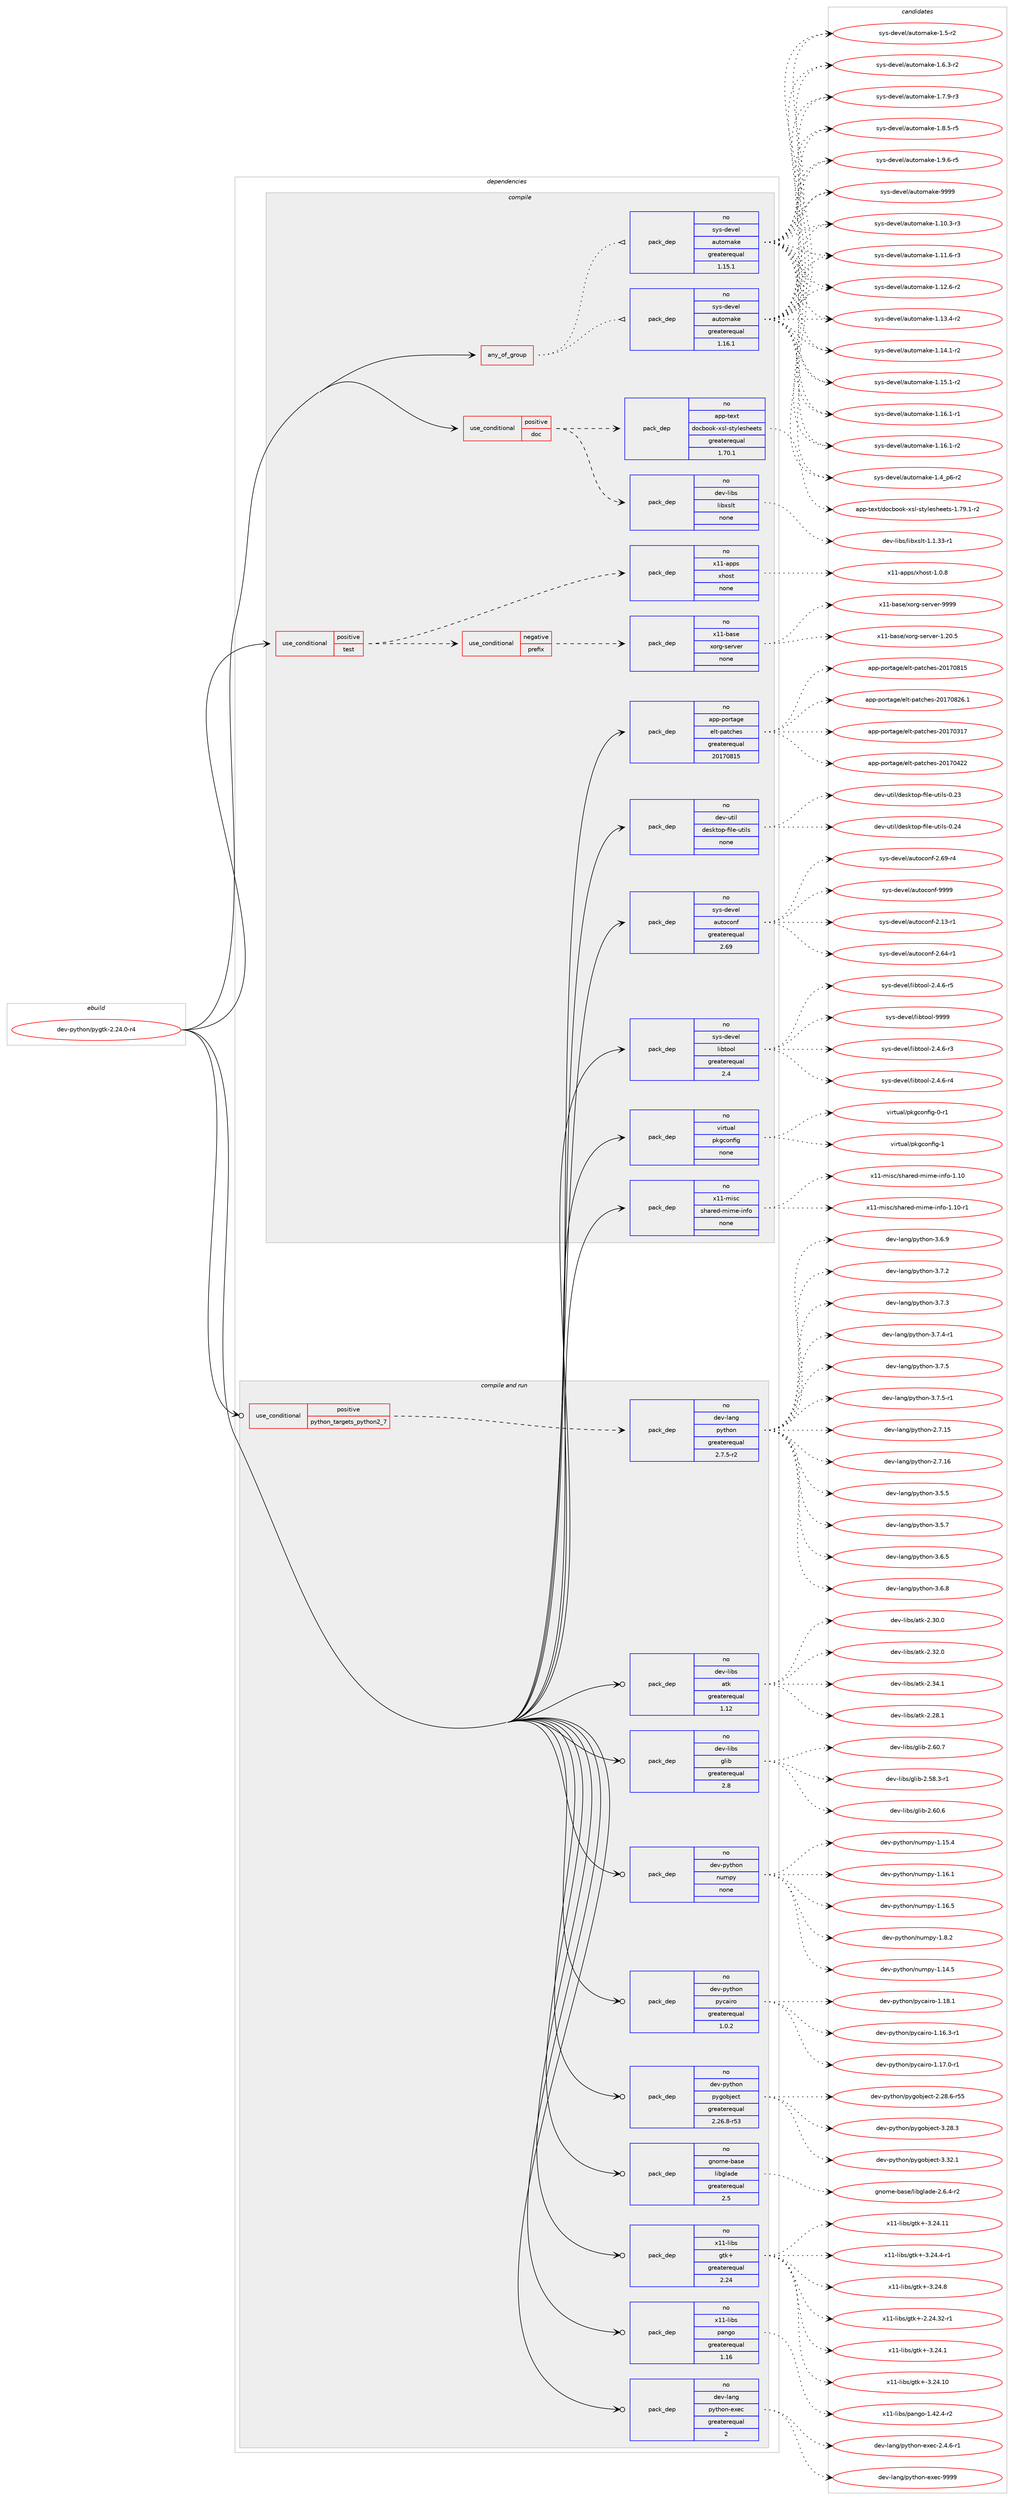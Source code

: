digraph prolog {

# *************
# Graph options
# *************

newrank=true;
concentrate=true;
compound=true;
graph [rankdir=LR,fontname=Helvetica,fontsize=10,ranksep=1.5];#, ranksep=2.5, nodesep=0.2];
edge  [arrowhead=vee];
node  [fontname=Helvetica,fontsize=10];

# **********
# The ebuild
# **********

subgraph cluster_leftcol {
color=gray;
rank=same;
label=<<i>ebuild</i>>;
id [label="dev-python/pygtk-2.24.0-r4", color=red, width=4, href="../dev-python/pygtk-2.24.0-r4.svg"];
}

# ****************
# The dependencies
# ****************

subgraph cluster_midcol {
color=gray;
label=<<i>dependencies</i>>;
subgraph cluster_compile {
fillcolor="#eeeeee";
style=filled;
label=<<i>compile</i>>;
subgraph any11472 {
dependency626342 [label=<<TABLE BORDER="0" CELLBORDER="1" CELLSPACING="0" CELLPADDING="4"><TR><TD CELLPADDING="10">any_of_group</TD></TR></TABLE>>, shape=none, color=red];subgraph pack468455 {
dependency626343 [label=<<TABLE BORDER="0" CELLBORDER="1" CELLSPACING="0" CELLPADDING="4" WIDTH="220"><TR><TD ROWSPAN="6" CELLPADDING="30">pack_dep</TD></TR><TR><TD WIDTH="110">no</TD></TR><TR><TD>sys-devel</TD></TR><TR><TD>automake</TD></TR><TR><TD>greaterequal</TD></TR><TR><TD>1.16.1</TD></TR></TABLE>>, shape=none, color=blue];
}
dependency626342:e -> dependency626343:w [weight=20,style="dotted",arrowhead="oinv"];
subgraph pack468456 {
dependency626344 [label=<<TABLE BORDER="0" CELLBORDER="1" CELLSPACING="0" CELLPADDING="4" WIDTH="220"><TR><TD ROWSPAN="6" CELLPADDING="30">pack_dep</TD></TR><TR><TD WIDTH="110">no</TD></TR><TR><TD>sys-devel</TD></TR><TR><TD>automake</TD></TR><TR><TD>greaterequal</TD></TR><TR><TD>1.15.1</TD></TR></TABLE>>, shape=none, color=blue];
}
dependency626342:e -> dependency626344:w [weight=20,style="dotted",arrowhead="oinv"];
}
id:e -> dependency626342:w [weight=20,style="solid",arrowhead="vee"];
subgraph cond146042 {
dependency626345 [label=<<TABLE BORDER="0" CELLBORDER="1" CELLSPACING="0" CELLPADDING="4"><TR><TD ROWSPAN="3" CELLPADDING="10">use_conditional</TD></TR><TR><TD>positive</TD></TR><TR><TD>doc</TD></TR></TABLE>>, shape=none, color=red];
subgraph pack468457 {
dependency626346 [label=<<TABLE BORDER="0" CELLBORDER="1" CELLSPACING="0" CELLPADDING="4" WIDTH="220"><TR><TD ROWSPAN="6" CELLPADDING="30">pack_dep</TD></TR><TR><TD WIDTH="110">no</TD></TR><TR><TD>dev-libs</TD></TR><TR><TD>libxslt</TD></TR><TR><TD>none</TD></TR><TR><TD></TD></TR></TABLE>>, shape=none, color=blue];
}
dependency626345:e -> dependency626346:w [weight=20,style="dashed",arrowhead="vee"];
subgraph pack468458 {
dependency626347 [label=<<TABLE BORDER="0" CELLBORDER="1" CELLSPACING="0" CELLPADDING="4" WIDTH="220"><TR><TD ROWSPAN="6" CELLPADDING="30">pack_dep</TD></TR><TR><TD WIDTH="110">no</TD></TR><TR><TD>app-text</TD></TR><TR><TD>docbook-xsl-stylesheets</TD></TR><TR><TD>greaterequal</TD></TR><TR><TD>1.70.1</TD></TR></TABLE>>, shape=none, color=blue];
}
dependency626345:e -> dependency626347:w [weight=20,style="dashed",arrowhead="vee"];
}
id:e -> dependency626345:w [weight=20,style="solid",arrowhead="vee"];
subgraph cond146043 {
dependency626348 [label=<<TABLE BORDER="0" CELLBORDER="1" CELLSPACING="0" CELLPADDING="4"><TR><TD ROWSPAN="3" CELLPADDING="10">use_conditional</TD></TR><TR><TD>positive</TD></TR><TR><TD>test</TD></TR></TABLE>>, shape=none, color=red];
subgraph cond146044 {
dependency626349 [label=<<TABLE BORDER="0" CELLBORDER="1" CELLSPACING="0" CELLPADDING="4"><TR><TD ROWSPAN="3" CELLPADDING="10">use_conditional</TD></TR><TR><TD>negative</TD></TR><TR><TD>prefix</TD></TR></TABLE>>, shape=none, color=red];
subgraph pack468459 {
dependency626350 [label=<<TABLE BORDER="0" CELLBORDER="1" CELLSPACING="0" CELLPADDING="4" WIDTH="220"><TR><TD ROWSPAN="6" CELLPADDING="30">pack_dep</TD></TR><TR><TD WIDTH="110">no</TD></TR><TR><TD>x11-base</TD></TR><TR><TD>xorg-server</TD></TR><TR><TD>none</TD></TR><TR><TD></TD></TR></TABLE>>, shape=none, color=blue];
}
dependency626349:e -> dependency626350:w [weight=20,style="dashed",arrowhead="vee"];
}
dependency626348:e -> dependency626349:w [weight=20,style="dashed",arrowhead="vee"];
subgraph pack468460 {
dependency626351 [label=<<TABLE BORDER="0" CELLBORDER="1" CELLSPACING="0" CELLPADDING="4" WIDTH="220"><TR><TD ROWSPAN="6" CELLPADDING="30">pack_dep</TD></TR><TR><TD WIDTH="110">no</TD></TR><TR><TD>x11-apps</TD></TR><TR><TD>xhost</TD></TR><TR><TD>none</TD></TR><TR><TD></TD></TR></TABLE>>, shape=none, color=blue];
}
dependency626348:e -> dependency626351:w [weight=20,style="dashed",arrowhead="vee"];
}
id:e -> dependency626348:w [weight=20,style="solid",arrowhead="vee"];
subgraph pack468461 {
dependency626352 [label=<<TABLE BORDER="0" CELLBORDER="1" CELLSPACING="0" CELLPADDING="4" WIDTH="220"><TR><TD ROWSPAN="6" CELLPADDING="30">pack_dep</TD></TR><TR><TD WIDTH="110">no</TD></TR><TR><TD>app-portage</TD></TR><TR><TD>elt-patches</TD></TR><TR><TD>greaterequal</TD></TR><TR><TD>20170815</TD></TR></TABLE>>, shape=none, color=blue];
}
id:e -> dependency626352:w [weight=20,style="solid",arrowhead="vee"];
subgraph pack468462 {
dependency626353 [label=<<TABLE BORDER="0" CELLBORDER="1" CELLSPACING="0" CELLPADDING="4" WIDTH="220"><TR><TD ROWSPAN="6" CELLPADDING="30">pack_dep</TD></TR><TR><TD WIDTH="110">no</TD></TR><TR><TD>dev-util</TD></TR><TR><TD>desktop-file-utils</TD></TR><TR><TD>none</TD></TR><TR><TD></TD></TR></TABLE>>, shape=none, color=blue];
}
id:e -> dependency626353:w [weight=20,style="solid",arrowhead="vee"];
subgraph pack468463 {
dependency626354 [label=<<TABLE BORDER="0" CELLBORDER="1" CELLSPACING="0" CELLPADDING="4" WIDTH="220"><TR><TD ROWSPAN="6" CELLPADDING="30">pack_dep</TD></TR><TR><TD WIDTH="110">no</TD></TR><TR><TD>sys-devel</TD></TR><TR><TD>autoconf</TD></TR><TR><TD>greaterequal</TD></TR><TR><TD>2.69</TD></TR></TABLE>>, shape=none, color=blue];
}
id:e -> dependency626354:w [weight=20,style="solid",arrowhead="vee"];
subgraph pack468464 {
dependency626355 [label=<<TABLE BORDER="0" CELLBORDER="1" CELLSPACING="0" CELLPADDING="4" WIDTH="220"><TR><TD ROWSPAN="6" CELLPADDING="30">pack_dep</TD></TR><TR><TD WIDTH="110">no</TD></TR><TR><TD>sys-devel</TD></TR><TR><TD>libtool</TD></TR><TR><TD>greaterequal</TD></TR><TR><TD>2.4</TD></TR></TABLE>>, shape=none, color=blue];
}
id:e -> dependency626355:w [weight=20,style="solid",arrowhead="vee"];
subgraph pack468465 {
dependency626356 [label=<<TABLE BORDER="0" CELLBORDER="1" CELLSPACING="0" CELLPADDING="4" WIDTH="220"><TR><TD ROWSPAN="6" CELLPADDING="30">pack_dep</TD></TR><TR><TD WIDTH="110">no</TD></TR><TR><TD>virtual</TD></TR><TR><TD>pkgconfig</TD></TR><TR><TD>none</TD></TR><TR><TD></TD></TR></TABLE>>, shape=none, color=blue];
}
id:e -> dependency626356:w [weight=20,style="solid",arrowhead="vee"];
subgraph pack468466 {
dependency626357 [label=<<TABLE BORDER="0" CELLBORDER="1" CELLSPACING="0" CELLPADDING="4" WIDTH="220"><TR><TD ROWSPAN="6" CELLPADDING="30">pack_dep</TD></TR><TR><TD WIDTH="110">no</TD></TR><TR><TD>x11-misc</TD></TR><TR><TD>shared-mime-info</TD></TR><TR><TD>none</TD></TR><TR><TD></TD></TR></TABLE>>, shape=none, color=blue];
}
id:e -> dependency626357:w [weight=20,style="solid",arrowhead="vee"];
}
subgraph cluster_compileandrun {
fillcolor="#eeeeee";
style=filled;
label=<<i>compile and run</i>>;
subgraph cond146045 {
dependency626358 [label=<<TABLE BORDER="0" CELLBORDER="1" CELLSPACING="0" CELLPADDING="4"><TR><TD ROWSPAN="3" CELLPADDING="10">use_conditional</TD></TR><TR><TD>positive</TD></TR><TR><TD>python_targets_python2_7</TD></TR></TABLE>>, shape=none, color=red];
subgraph pack468467 {
dependency626359 [label=<<TABLE BORDER="0" CELLBORDER="1" CELLSPACING="0" CELLPADDING="4" WIDTH="220"><TR><TD ROWSPAN="6" CELLPADDING="30">pack_dep</TD></TR><TR><TD WIDTH="110">no</TD></TR><TR><TD>dev-lang</TD></TR><TR><TD>python</TD></TR><TR><TD>greaterequal</TD></TR><TR><TD>2.7.5-r2</TD></TR></TABLE>>, shape=none, color=blue];
}
dependency626358:e -> dependency626359:w [weight=20,style="dashed",arrowhead="vee"];
}
id:e -> dependency626358:w [weight=20,style="solid",arrowhead="odotvee"];
subgraph pack468468 {
dependency626360 [label=<<TABLE BORDER="0" CELLBORDER="1" CELLSPACING="0" CELLPADDING="4" WIDTH="220"><TR><TD ROWSPAN="6" CELLPADDING="30">pack_dep</TD></TR><TR><TD WIDTH="110">no</TD></TR><TR><TD>dev-lang</TD></TR><TR><TD>python-exec</TD></TR><TR><TD>greaterequal</TD></TR><TR><TD>2</TD></TR></TABLE>>, shape=none, color=blue];
}
id:e -> dependency626360:w [weight=20,style="solid",arrowhead="odotvee"];
subgraph pack468469 {
dependency626361 [label=<<TABLE BORDER="0" CELLBORDER="1" CELLSPACING="0" CELLPADDING="4" WIDTH="220"><TR><TD ROWSPAN="6" CELLPADDING="30">pack_dep</TD></TR><TR><TD WIDTH="110">no</TD></TR><TR><TD>dev-libs</TD></TR><TR><TD>atk</TD></TR><TR><TD>greaterequal</TD></TR><TR><TD>1.12</TD></TR></TABLE>>, shape=none, color=blue];
}
id:e -> dependency626361:w [weight=20,style="solid",arrowhead="odotvee"];
subgraph pack468470 {
dependency626362 [label=<<TABLE BORDER="0" CELLBORDER="1" CELLSPACING="0" CELLPADDING="4" WIDTH="220"><TR><TD ROWSPAN="6" CELLPADDING="30">pack_dep</TD></TR><TR><TD WIDTH="110">no</TD></TR><TR><TD>dev-libs</TD></TR><TR><TD>glib</TD></TR><TR><TD>greaterequal</TD></TR><TR><TD>2.8</TD></TR></TABLE>>, shape=none, color=blue];
}
id:e -> dependency626362:w [weight=20,style="solid",arrowhead="odotvee"];
subgraph pack468471 {
dependency626363 [label=<<TABLE BORDER="0" CELLBORDER="1" CELLSPACING="0" CELLPADDING="4" WIDTH="220"><TR><TD ROWSPAN="6" CELLPADDING="30">pack_dep</TD></TR><TR><TD WIDTH="110">no</TD></TR><TR><TD>dev-python</TD></TR><TR><TD>numpy</TD></TR><TR><TD>none</TD></TR><TR><TD></TD></TR></TABLE>>, shape=none, color=blue];
}
id:e -> dependency626363:w [weight=20,style="solid",arrowhead="odotvee"];
subgraph pack468472 {
dependency626364 [label=<<TABLE BORDER="0" CELLBORDER="1" CELLSPACING="0" CELLPADDING="4" WIDTH="220"><TR><TD ROWSPAN="6" CELLPADDING="30">pack_dep</TD></TR><TR><TD WIDTH="110">no</TD></TR><TR><TD>dev-python</TD></TR><TR><TD>pycairo</TD></TR><TR><TD>greaterequal</TD></TR><TR><TD>1.0.2</TD></TR></TABLE>>, shape=none, color=blue];
}
id:e -> dependency626364:w [weight=20,style="solid",arrowhead="odotvee"];
subgraph pack468473 {
dependency626365 [label=<<TABLE BORDER="0" CELLBORDER="1" CELLSPACING="0" CELLPADDING="4" WIDTH="220"><TR><TD ROWSPAN="6" CELLPADDING="30">pack_dep</TD></TR><TR><TD WIDTH="110">no</TD></TR><TR><TD>dev-python</TD></TR><TR><TD>pygobject</TD></TR><TR><TD>greaterequal</TD></TR><TR><TD>2.26.8-r53</TD></TR></TABLE>>, shape=none, color=blue];
}
id:e -> dependency626365:w [weight=20,style="solid",arrowhead="odotvee"];
subgraph pack468474 {
dependency626366 [label=<<TABLE BORDER="0" CELLBORDER="1" CELLSPACING="0" CELLPADDING="4" WIDTH="220"><TR><TD ROWSPAN="6" CELLPADDING="30">pack_dep</TD></TR><TR><TD WIDTH="110">no</TD></TR><TR><TD>gnome-base</TD></TR><TR><TD>libglade</TD></TR><TR><TD>greaterequal</TD></TR><TR><TD>2.5</TD></TR></TABLE>>, shape=none, color=blue];
}
id:e -> dependency626366:w [weight=20,style="solid",arrowhead="odotvee"];
subgraph pack468475 {
dependency626367 [label=<<TABLE BORDER="0" CELLBORDER="1" CELLSPACING="0" CELLPADDING="4" WIDTH="220"><TR><TD ROWSPAN="6" CELLPADDING="30">pack_dep</TD></TR><TR><TD WIDTH="110">no</TD></TR><TR><TD>x11-libs</TD></TR><TR><TD>gtk+</TD></TR><TR><TD>greaterequal</TD></TR><TR><TD>2.24</TD></TR></TABLE>>, shape=none, color=blue];
}
id:e -> dependency626367:w [weight=20,style="solid",arrowhead="odotvee"];
subgraph pack468476 {
dependency626368 [label=<<TABLE BORDER="0" CELLBORDER="1" CELLSPACING="0" CELLPADDING="4" WIDTH="220"><TR><TD ROWSPAN="6" CELLPADDING="30">pack_dep</TD></TR><TR><TD WIDTH="110">no</TD></TR><TR><TD>x11-libs</TD></TR><TR><TD>pango</TD></TR><TR><TD>greaterequal</TD></TR><TR><TD>1.16</TD></TR></TABLE>>, shape=none, color=blue];
}
id:e -> dependency626368:w [weight=20,style="solid",arrowhead="odotvee"];
}
subgraph cluster_run {
fillcolor="#eeeeee";
style=filled;
label=<<i>run</i>>;
}
}

# **************
# The candidates
# **************

subgraph cluster_choices {
rank=same;
color=gray;
label=<<i>candidates</i>>;

subgraph choice468455 {
color=black;
nodesep=1;
choice11512111545100101118101108479711711611110997107101454946494846514511451 [label="sys-devel/automake-1.10.3-r3", color=red, width=4,href="../sys-devel/automake-1.10.3-r3.svg"];
choice11512111545100101118101108479711711611110997107101454946494946544511451 [label="sys-devel/automake-1.11.6-r3", color=red, width=4,href="../sys-devel/automake-1.11.6-r3.svg"];
choice11512111545100101118101108479711711611110997107101454946495046544511450 [label="sys-devel/automake-1.12.6-r2", color=red, width=4,href="../sys-devel/automake-1.12.6-r2.svg"];
choice11512111545100101118101108479711711611110997107101454946495146524511450 [label="sys-devel/automake-1.13.4-r2", color=red, width=4,href="../sys-devel/automake-1.13.4-r2.svg"];
choice11512111545100101118101108479711711611110997107101454946495246494511450 [label="sys-devel/automake-1.14.1-r2", color=red, width=4,href="../sys-devel/automake-1.14.1-r2.svg"];
choice11512111545100101118101108479711711611110997107101454946495346494511450 [label="sys-devel/automake-1.15.1-r2", color=red, width=4,href="../sys-devel/automake-1.15.1-r2.svg"];
choice11512111545100101118101108479711711611110997107101454946495446494511449 [label="sys-devel/automake-1.16.1-r1", color=red, width=4,href="../sys-devel/automake-1.16.1-r1.svg"];
choice11512111545100101118101108479711711611110997107101454946495446494511450 [label="sys-devel/automake-1.16.1-r2", color=red, width=4,href="../sys-devel/automake-1.16.1-r2.svg"];
choice115121115451001011181011084797117116111109971071014549465295112544511450 [label="sys-devel/automake-1.4_p6-r2", color=red, width=4,href="../sys-devel/automake-1.4_p6-r2.svg"];
choice11512111545100101118101108479711711611110997107101454946534511450 [label="sys-devel/automake-1.5-r2", color=red, width=4,href="../sys-devel/automake-1.5-r2.svg"];
choice115121115451001011181011084797117116111109971071014549465446514511450 [label="sys-devel/automake-1.6.3-r2", color=red, width=4,href="../sys-devel/automake-1.6.3-r2.svg"];
choice115121115451001011181011084797117116111109971071014549465546574511451 [label="sys-devel/automake-1.7.9-r3", color=red, width=4,href="../sys-devel/automake-1.7.9-r3.svg"];
choice115121115451001011181011084797117116111109971071014549465646534511453 [label="sys-devel/automake-1.8.5-r5", color=red, width=4,href="../sys-devel/automake-1.8.5-r5.svg"];
choice115121115451001011181011084797117116111109971071014549465746544511453 [label="sys-devel/automake-1.9.6-r5", color=red, width=4,href="../sys-devel/automake-1.9.6-r5.svg"];
choice115121115451001011181011084797117116111109971071014557575757 [label="sys-devel/automake-9999", color=red, width=4,href="../sys-devel/automake-9999.svg"];
dependency626343:e -> choice11512111545100101118101108479711711611110997107101454946494846514511451:w [style=dotted,weight="100"];
dependency626343:e -> choice11512111545100101118101108479711711611110997107101454946494946544511451:w [style=dotted,weight="100"];
dependency626343:e -> choice11512111545100101118101108479711711611110997107101454946495046544511450:w [style=dotted,weight="100"];
dependency626343:e -> choice11512111545100101118101108479711711611110997107101454946495146524511450:w [style=dotted,weight="100"];
dependency626343:e -> choice11512111545100101118101108479711711611110997107101454946495246494511450:w [style=dotted,weight="100"];
dependency626343:e -> choice11512111545100101118101108479711711611110997107101454946495346494511450:w [style=dotted,weight="100"];
dependency626343:e -> choice11512111545100101118101108479711711611110997107101454946495446494511449:w [style=dotted,weight="100"];
dependency626343:e -> choice11512111545100101118101108479711711611110997107101454946495446494511450:w [style=dotted,weight="100"];
dependency626343:e -> choice115121115451001011181011084797117116111109971071014549465295112544511450:w [style=dotted,weight="100"];
dependency626343:e -> choice11512111545100101118101108479711711611110997107101454946534511450:w [style=dotted,weight="100"];
dependency626343:e -> choice115121115451001011181011084797117116111109971071014549465446514511450:w [style=dotted,weight="100"];
dependency626343:e -> choice115121115451001011181011084797117116111109971071014549465546574511451:w [style=dotted,weight="100"];
dependency626343:e -> choice115121115451001011181011084797117116111109971071014549465646534511453:w [style=dotted,weight="100"];
dependency626343:e -> choice115121115451001011181011084797117116111109971071014549465746544511453:w [style=dotted,weight="100"];
dependency626343:e -> choice115121115451001011181011084797117116111109971071014557575757:w [style=dotted,weight="100"];
}
subgraph choice468456 {
color=black;
nodesep=1;
choice11512111545100101118101108479711711611110997107101454946494846514511451 [label="sys-devel/automake-1.10.3-r3", color=red, width=4,href="../sys-devel/automake-1.10.3-r3.svg"];
choice11512111545100101118101108479711711611110997107101454946494946544511451 [label="sys-devel/automake-1.11.6-r3", color=red, width=4,href="../sys-devel/automake-1.11.6-r3.svg"];
choice11512111545100101118101108479711711611110997107101454946495046544511450 [label="sys-devel/automake-1.12.6-r2", color=red, width=4,href="../sys-devel/automake-1.12.6-r2.svg"];
choice11512111545100101118101108479711711611110997107101454946495146524511450 [label="sys-devel/automake-1.13.4-r2", color=red, width=4,href="../sys-devel/automake-1.13.4-r2.svg"];
choice11512111545100101118101108479711711611110997107101454946495246494511450 [label="sys-devel/automake-1.14.1-r2", color=red, width=4,href="../sys-devel/automake-1.14.1-r2.svg"];
choice11512111545100101118101108479711711611110997107101454946495346494511450 [label="sys-devel/automake-1.15.1-r2", color=red, width=4,href="../sys-devel/automake-1.15.1-r2.svg"];
choice11512111545100101118101108479711711611110997107101454946495446494511449 [label="sys-devel/automake-1.16.1-r1", color=red, width=4,href="../sys-devel/automake-1.16.1-r1.svg"];
choice11512111545100101118101108479711711611110997107101454946495446494511450 [label="sys-devel/automake-1.16.1-r2", color=red, width=4,href="../sys-devel/automake-1.16.1-r2.svg"];
choice115121115451001011181011084797117116111109971071014549465295112544511450 [label="sys-devel/automake-1.4_p6-r2", color=red, width=4,href="../sys-devel/automake-1.4_p6-r2.svg"];
choice11512111545100101118101108479711711611110997107101454946534511450 [label="sys-devel/automake-1.5-r2", color=red, width=4,href="../sys-devel/automake-1.5-r2.svg"];
choice115121115451001011181011084797117116111109971071014549465446514511450 [label="sys-devel/automake-1.6.3-r2", color=red, width=4,href="../sys-devel/automake-1.6.3-r2.svg"];
choice115121115451001011181011084797117116111109971071014549465546574511451 [label="sys-devel/automake-1.7.9-r3", color=red, width=4,href="../sys-devel/automake-1.7.9-r3.svg"];
choice115121115451001011181011084797117116111109971071014549465646534511453 [label="sys-devel/automake-1.8.5-r5", color=red, width=4,href="../sys-devel/automake-1.8.5-r5.svg"];
choice115121115451001011181011084797117116111109971071014549465746544511453 [label="sys-devel/automake-1.9.6-r5", color=red, width=4,href="../sys-devel/automake-1.9.6-r5.svg"];
choice115121115451001011181011084797117116111109971071014557575757 [label="sys-devel/automake-9999", color=red, width=4,href="../sys-devel/automake-9999.svg"];
dependency626344:e -> choice11512111545100101118101108479711711611110997107101454946494846514511451:w [style=dotted,weight="100"];
dependency626344:e -> choice11512111545100101118101108479711711611110997107101454946494946544511451:w [style=dotted,weight="100"];
dependency626344:e -> choice11512111545100101118101108479711711611110997107101454946495046544511450:w [style=dotted,weight="100"];
dependency626344:e -> choice11512111545100101118101108479711711611110997107101454946495146524511450:w [style=dotted,weight="100"];
dependency626344:e -> choice11512111545100101118101108479711711611110997107101454946495246494511450:w [style=dotted,weight="100"];
dependency626344:e -> choice11512111545100101118101108479711711611110997107101454946495346494511450:w [style=dotted,weight="100"];
dependency626344:e -> choice11512111545100101118101108479711711611110997107101454946495446494511449:w [style=dotted,weight="100"];
dependency626344:e -> choice11512111545100101118101108479711711611110997107101454946495446494511450:w [style=dotted,weight="100"];
dependency626344:e -> choice115121115451001011181011084797117116111109971071014549465295112544511450:w [style=dotted,weight="100"];
dependency626344:e -> choice11512111545100101118101108479711711611110997107101454946534511450:w [style=dotted,weight="100"];
dependency626344:e -> choice115121115451001011181011084797117116111109971071014549465446514511450:w [style=dotted,weight="100"];
dependency626344:e -> choice115121115451001011181011084797117116111109971071014549465546574511451:w [style=dotted,weight="100"];
dependency626344:e -> choice115121115451001011181011084797117116111109971071014549465646534511453:w [style=dotted,weight="100"];
dependency626344:e -> choice115121115451001011181011084797117116111109971071014549465746544511453:w [style=dotted,weight="100"];
dependency626344:e -> choice115121115451001011181011084797117116111109971071014557575757:w [style=dotted,weight="100"];
}
subgraph choice468457 {
color=black;
nodesep=1;
choice10010111845108105981154710810598120115108116454946494651514511449 [label="dev-libs/libxslt-1.1.33-r1", color=red, width=4,href="../dev-libs/libxslt-1.1.33-r1.svg"];
dependency626346:e -> choice10010111845108105981154710810598120115108116454946494651514511449:w [style=dotted,weight="100"];
}
subgraph choice468458 {
color=black;
nodesep=1;
choice97112112451161011201164710011199981111111074512011510845115116121108101115104101101116115454946555746494511450 [label="app-text/docbook-xsl-stylesheets-1.79.1-r2", color=red, width=4,href="../app-text/docbook-xsl-stylesheets-1.79.1-r2.svg"];
dependency626347:e -> choice97112112451161011201164710011199981111111074512011510845115116121108101115104101101116115454946555746494511450:w [style=dotted,weight="100"];
}
subgraph choice468459 {
color=black;
nodesep=1;
choice1204949459897115101471201111141034511510111411810111445494650484653 [label="x11-base/xorg-server-1.20.5", color=red, width=4,href="../x11-base/xorg-server-1.20.5.svg"];
choice120494945989711510147120111114103451151011141181011144557575757 [label="x11-base/xorg-server-9999", color=red, width=4,href="../x11-base/xorg-server-9999.svg"];
dependency626350:e -> choice1204949459897115101471201111141034511510111411810111445494650484653:w [style=dotted,weight="100"];
dependency626350:e -> choice120494945989711510147120111114103451151011141181011144557575757:w [style=dotted,weight="100"];
}
subgraph choice468460 {
color=black;
nodesep=1;
choice1204949459711211211547120104111115116454946484656 [label="x11-apps/xhost-1.0.8", color=red, width=4,href="../x11-apps/xhost-1.0.8.svg"];
dependency626351:e -> choice1204949459711211211547120104111115116454946484656:w [style=dotted,weight="100"];
}
subgraph choice468461 {
color=black;
nodesep=1;
choice97112112451121111141169710310147101108116451129711699104101115455048495548514955 [label="app-portage/elt-patches-20170317", color=red, width=4,href="../app-portage/elt-patches-20170317.svg"];
choice97112112451121111141169710310147101108116451129711699104101115455048495548525050 [label="app-portage/elt-patches-20170422", color=red, width=4,href="../app-portage/elt-patches-20170422.svg"];
choice97112112451121111141169710310147101108116451129711699104101115455048495548564953 [label="app-portage/elt-patches-20170815", color=red, width=4,href="../app-portage/elt-patches-20170815.svg"];
choice971121124511211111411697103101471011081164511297116991041011154550484955485650544649 [label="app-portage/elt-patches-20170826.1", color=red, width=4,href="../app-portage/elt-patches-20170826.1.svg"];
dependency626352:e -> choice97112112451121111141169710310147101108116451129711699104101115455048495548514955:w [style=dotted,weight="100"];
dependency626352:e -> choice97112112451121111141169710310147101108116451129711699104101115455048495548525050:w [style=dotted,weight="100"];
dependency626352:e -> choice97112112451121111141169710310147101108116451129711699104101115455048495548564953:w [style=dotted,weight="100"];
dependency626352:e -> choice971121124511211111411697103101471011081164511297116991041011154550484955485650544649:w [style=dotted,weight="100"];
}
subgraph choice468462 {
color=black;
nodesep=1;
choice100101118451171161051084710010111510711611111245102105108101451171161051081154548465051 [label="dev-util/desktop-file-utils-0.23", color=red, width=4,href="../dev-util/desktop-file-utils-0.23.svg"];
choice100101118451171161051084710010111510711611111245102105108101451171161051081154548465052 [label="dev-util/desktop-file-utils-0.24", color=red, width=4,href="../dev-util/desktop-file-utils-0.24.svg"];
dependency626353:e -> choice100101118451171161051084710010111510711611111245102105108101451171161051081154548465051:w [style=dotted,weight="100"];
dependency626353:e -> choice100101118451171161051084710010111510711611111245102105108101451171161051081154548465052:w [style=dotted,weight="100"];
}
subgraph choice468463 {
color=black;
nodesep=1;
choice1151211154510010111810110847971171161119911111010245504649514511449 [label="sys-devel/autoconf-2.13-r1", color=red, width=4,href="../sys-devel/autoconf-2.13-r1.svg"];
choice1151211154510010111810110847971171161119911111010245504654524511449 [label="sys-devel/autoconf-2.64-r1", color=red, width=4,href="../sys-devel/autoconf-2.64-r1.svg"];
choice1151211154510010111810110847971171161119911111010245504654574511452 [label="sys-devel/autoconf-2.69-r4", color=red, width=4,href="../sys-devel/autoconf-2.69-r4.svg"];
choice115121115451001011181011084797117116111991111101024557575757 [label="sys-devel/autoconf-9999", color=red, width=4,href="../sys-devel/autoconf-9999.svg"];
dependency626354:e -> choice1151211154510010111810110847971171161119911111010245504649514511449:w [style=dotted,weight="100"];
dependency626354:e -> choice1151211154510010111810110847971171161119911111010245504654524511449:w [style=dotted,weight="100"];
dependency626354:e -> choice1151211154510010111810110847971171161119911111010245504654574511452:w [style=dotted,weight="100"];
dependency626354:e -> choice115121115451001011181011084797117116111991111101024557575757:w [style=dotted,weight="100"];
}
subgraph choice468464 {
color=black;
nodesep=1;
choice1151211154510010111810110847108105981161111111084550465246544511451 [label="sys-devel/libtool-2.4.6-r3", color=red, width=4,href="../sys-devel/libtool-2.4.6-r3.svg"];
choice1151211154510010111810110847108105981161111111084550465246544511452 [label="sys-devel/libtool-2.4.6-r4", color=red, width=4,href="../sys-devel/libtool-2.4.6-r4.svg"];
choice1151211154510010111810110847108105981161111111084550465246544511453 [label="sys-devel/libtool-2.4.6-r5", color=red, width=4,href="../sys-devel/libtool-2.4.6-r5.svg"];
choice1151211154510010111810110847108105981161111111084557575757 [label="sys-devel/libtool-9999", color=red, width=4,href="../sys-devel/libtool-9999.svg"];
dependency626355:e -> choice1151211154510010111810110847108105981161111111084550465246544511451:w [style=dotted,weight="100"];
dependency626355:e -> choice1151211154510010111810110847108105981161111111084550465246544511452:w [style=dotted,weight="100"];
dependency626355:e -> choice1151211154510010111810110847108105981161111111084550465246544511453:w [style=dotted,weight="100"];
dependency626355:e -> choice1151211154510010111810110847108105981161111111084557575757:w [style=dotted,weight="100"];
}
subgraph choice468465 {
color=black;
nodesep=1;
choice11810511411611797108471121071039911111010210510345484511449 [label="virtual/pkgconfig-0-r1", color=red, width=4,href="../virtual/pkgconfig-0-r1.svg"];
choice1181051141161179710847112107103991111101021051034549 [label="virtual/pkgconfig-1", color=red, width=4,href="../virtual/pkgconfig-1.svg"];
dependency626356:e -> choice11810511411611797108471121071039911111010210510345484511449:w [style=dotted,weight="100"];
dependency626356:e -> choice1181051141161179710847112107103991111101021051034549:w [style=dotted,weight="100"];
}
subgraph choice468466 {
color=black;
nodesep=1;
choice12049494510910511599471151049711410110045109105109101451051101021114549464948 [label="x11-misc/shared-mime-info-1.10", color=red, width=4,href="../x11-misc/shared-mime-info-1.10.svg"];
choice120494945109105115994711510497114101100451091051091014510511010211145494649484511449 [label="x11-misc/shared-mime-info-1.10-r1", color=red, width=4,href="../x11-misc/shared-mime-info-1.10-r1.svg"];
dependency626357:e -> choice12049494510910511599471151049711410110045109105109101451051101021114549464948:w [style=dotted,weight="100"];
dependency626357:e -> choice120494945109105115994711510497114101100451091051091014510511010211145494649484511449:w [style=dotted,weight="100"];
}
subgraph choice468467 {
color=black;
nodesep=1;
choice10010111845108971101034711212111610411111045504655464953 [label="dev-lang/python-2.7.15", color=red, width=4,href="../dev-lang/python-2.7.15.svg"];
choice10010111845108971101034711212111610411111045504655464954 [label="dev-lang/python-2.7.16", color=red, width=4,href="../dev-lang/python-2.7.16.svg"];
choice100101118451089711010347112121116104111110455146534653 [label="dev-lang/python-3.5.5", color=red, width=4,href="../dev-lang/python-3.5.5.svg"];
choice100101118451089711010347112121116104111110455146534655 [label="dev-lang/python-3.5.7", color=red, width=4,href="../dev-lang/python-3.5.7.svg"];
choice100101118451089711010347112121116104111110455146544653 [label="dev-lang/python-3.6.5", color=red, width=4,href="../dev-lang/python-3.6.5.svg"];
choice100101118451089711010347112121116104111110455146544656 [label="dev-lang/python-3.6.8", color=red, width=4,href="../dev-lang/python-3.6.8.svg"];
choice100101118451089711010347112121116104111110455146544657 [label="dev-lang/python-3.6.9", color=red, width=4,href="../dev-lang/python-3.6.9.svg"];
choice100101118451089711010347112121116104111110455146554650 [label="dev-lang/python-3.7.2", color=red, width=4,href="../dev-lang/python-3.7.2.svg"];
choice100101118451089711010347112121116104111110455146554651 [label="dev-lang/python-3.7.3", color=red, width=4,href="../dev-lang/python-3.7.3.svg"];
choice1001011184510897110103471121211161041111104551465546524511449 [label="dev-lang/python-3.7.4-r1", color=red, width=4,href="../dev-lang/python-3.7.4-r1.svg"];
choice100101118451089711010347112121116104111110455146554653 [label="dev-lang/python-3.7.5", color=red, width=4,href="../dev-lang/python-3.7.5.svg"];
choice1001011184510897110103471121211161041111104551465546534511449 [label="dev-lang/python-3.7.5-r1", color=red, width=4,href="../dev-lang/python-3.7.5-r1.svg"];
dependency626359:e -> choice10010111845108971101034711212111610411111045504655464953:w [style=dotted,weight="100"];
dependency626359:e -> choice10010111845108971101034711212111610411111045504655464954:w [style=dotted,weight="100"];
dependency626359:e -> choice100101118451089711010347112121116104111110455146534653:w [style=dotted,weight="100"];
dependency626359:e -> choice100101118451089711010347112121116104111110455146534655:w [style=dotted,weight="100"];
dependency626359:e -> choice100101118451089711010347112121116104111110455146544653:w [style=dotted,weight="100"];
dependency626359:e -> choice100101118451089711010347112121116104111110455146544656:w [style=dotted,weight="100"];
dependency626359:e -> choice100101118451089711010347112121116104111110455146544657:w [style=dotted,weight="100"];
dependency626359:e -> choice100101118451089711010347112121116104111110455146554650:w [style=dotted,weight="100"];
dependency626359:e -> choice100101118451089711010347112121116104111110455146554651:w [style=dotted,weight="100"];
dependency626359:e -> choice1001011184510897110103471121211161041111104551465546524511449:w [style=dotted,weight="100"];
dependency626359:e -> choice100101118451089711010347112121116104111110455146554653:w [style=dotted,weight="100"];
dependency626359:e -> choice1001011184510897110103471121211161041111104551465546534511449:w [style=dotted,weight="100"];
}
subgraph choice468468 {
color=black;
nodesep=1;
choice10010111845108971101034711212111610411111045101120101994550465246544511449 [label="dev-lang/python-exec-2.4.6-r1", color=red, width=4,href="../dev-lang/python-exec-2.4.6-r1.svg"];
choice10010111845108971101034711212111610411111045101120101994557575757 [label="dev-lang/python-exec-9999", color=red, width=4,href="../dev-lang/python-exec-9999.svg"];
dependency626360:e -> choice10010111845108971101034711212111610411111045101120101994550465246544511449:w [style=dotted,weight="100"];
dependency626360:e -> choice10010111845108971101034711212111610411111045101120101994557575757:w [style=dotted,weight="100"];
}
subgraph choice468469 {
color=black;
nodesep=1;
choice1001011184510810598115479711610745504650564649 [label="dev-libs/atk-2.28.1", color=red, width=4,href="../dev-libs/atk-2.28.1.svg"];
choice1001011184510810598115479711610745504651484648 [label="dev-libs/atk-2.30.0", color=red, width=4,href="../dev-libs/atk-2.30.0.svg"];
choice1001011184510810598115479711610745504651504648 [label="dev-libs/atk-2.32.0", color=red, width=4,href="../dev-libs/atk-2.32.0.svg"];
choice1001011184510810598115479711610745504651524649 [label="dev-libs/atk-2.34.1", color=red, width=4,href="../dev-libs/atk-2.34.1.svg"];
dependency626361:e -> choice1001011184510810598115479711610745504650564649:w [style=dotted,weight="100"];
dependency626361:e -> choice1001011184510810598115479711610745504651484648:w [style=dotted,weight="100"];
dependency626361:e -> choice1001011184510810598115479711610745504651504648:w [style=dotted,weight="100"];
dependency626361:e -> choice1001011184510810598115479711610745504651524649:w [style=dotted,weight="100"];
}
subgraph choice468470 {
color=black;
nodesep=1;
choice10010111845108105981154710310810598455046535646514511449 [label="dev-libs/glib-2.58.3-r1", color=red, width=4,href="../dev-libs/glib-2.58.3-r1.svg"];
choice1001011184510810598115471031081059845504654484654 [label="dev-libs/glib-2.60.6", color=red, width=4,href="../dev-libs/glib-2.60.6.svg"];
choice1001011184510810598115471031081059845504654484655 [label="dev-libs/glib-2.60.7", color=red, width=4,href="../dev-libs/glib-2.60.7.svg"];
dependency626362:e -> choice10010111845108105981154710310810598455046535646514511449:w [style=dotted,weight="100"];
dependency626362:e -> choice1001011184510810598115471031081059845504654484654:w [style=dotted,weight="100"];
dependency626362:e -> choice1001011184510810598115471031081059845504654484655:w [style=dotted,weight="100"];
}
subgraph choice468471 {
color=black;
nodesep=1;
choice100101118451121211161041111104711011710911212145494649524653 [label="dev-python/numpy-1.14.5", color=red, width=4,href="../dev-python/numpy-1.14.5.svg"];
choice100101118451121211161041111104711011710911212145494649534652 [label="dev-python/numpy-1.15.4", color=red, width=4,href="../dev-python/numpy-1.15.4.svg"];
choice100101118451121211161041111104711011710911212145494649544649 [label="dev-python/numpy-1.16.1", color=red, width=4,href="../dev-python/numpy-1.16.1.svg"];
choice100101118451121211161041111104711011710911212145494649544653 [label="dev-python/numpy-1.16.5", color=red, width=4,href="../dev-python/numpy-1.16.5.svg"];
choice1001011184511212111610411111047110117109112121454946564650 [label="dev-python/numpy-1.8.2", color=red, width=4,href="../dev-python/numpy-1.8.2.svg"];
dependency626363:e -> choice100101118451121211161041111104711011710911212145494649524653:w [style=dotted,weight="100"];
dependency626363:e -> choice100101118451121211161041111104711011710911212145494649534652:w [style=dotted,weight="100"];
dependency626363:e -> choice100101118451121211161041111104711011710911212145494649544649:w [style=dotted,weight="100"];
dependency626363:e -> choice100101118451121211161041111104711011710911212145494649544653:w [style=dotted,weight="100"];
dependency626363:e -> choice1001011184511212111610411111047110117109112121454946564650:w [style=dotted,weight="100"];
}
subgraph choice468472 {
color=black;
nodesep=1;
choice10010111845112121116104111110471121219997105114111454946495446514511449 [label="dev-python/pycairo-1.16.3-r1", color=red, width=4,href="../dev-python/pycairo-1.16.3-r1.svg"];
choice10010111845112121116104111110471121219997105114111454946495546484511449 [label="dev-python/pycairo-1.17.0-r1", color=red, width=4,href="../dev-python/pycairo-1.17.0-r1.svg"];
choice1001011184511212111610411111047112121999710511411145494649564649 [label="dev-python/pycairo-1.18.1", color=red, width=4,href="../dev-python/pycairo-1.18.1.svg"];
dependency626364:e -> choice10010111845112121116104111110471121219997105114111454946495446514511449:w [style=dotted,weight="100"];
dependency626364:e -> choice10010111845112121116104111110471121219997105114111454946495546484511449:w [style=dotted,weight="100"];
dependency626364:e -> choice1001011184511212111610411111047112121999710511411145494649564649:w [style=dotted,weight="100"];
}
subgraph choice468473 {
color=black;
nodesep=1;
choice1001011184511212111610411111047112121103111981061019911645504650564654451145353 [label="dev-python/pygobject-2.28.6-r55", color=red, width=4,href="../dev-python/pygobject-2.28.6-r55.svg"];
choice1001011184511212111610411111047112121103111981061019911645514650564651 [label="dev-python/pygobject-3.28.3", color=red, width=4,href="../dev-python/pygobject-3.28.3.svg"];
choice1001011184511212111610411111047112121103111981061019911645514651504649 [label="dev-python/pygobject-3.32.1", color=red, width=4,href="../dev-python/pygobject-3.32.1.svg"];
dependency626365:e -> choice1001011184511212111610411111047112121103111981061019911645504650564654451145353:w [style=dotted,weight="100"];
dependency626365:e -> choice1001011184511212111610411111047112121103111981061019911645514650564651:w [style=dotted,weight="100"];
dependency626365:e -> choice1001011184511212111610411111047112121103111981061019911645514651504649:w [style=dotted,weight="100"];
}
subgraph choice468474 {
color=black;
nodesep=1;
choice1031101111091014598971151014710810598103108971001014550465446524511450 [label="gnome-base/libglade-2.6.4-r2", color=red, width=4,href="../gnome-base/libglade-2.6.4-r2.svg"];
dependency626366:e -> choice1031101111091014598971151014710810598103108971001014550465446524511450:w [style=dotted,weight="100"];
}
subgraph choice468475 {
color=black;
nodesep=1;
choice12049494510810598115471031161074345504650524651504511449 [label="x11-libs/gtk+-2.24.32-r1", color=red, width=4,href="../x11-libs/gtk+-2.24.32-r1.svg"];
choice12049494510810598115471031161074345514650524649 [label="x11-libs/gtk+-3.24.1", color=red, width=4,href="../x11-libs/gtk+-3.24.1.svg"];
choice1204949451081059811547103116107434551465052464948 [label="x11-libs/gtk+-3.24.10", color=red, width=4,href="../x11-libs/gtk+-3.24.10.svg"];
choice1204949451081059811547103116107434551465052464949 [label="x11-libs/gtk+-3.24.11", color=red, width=4,href="../x11-libs/gtk+-3.24.11.svg"];
choice120494945108105981154710311610743455146505246524511449 [label="x11-libs/gtk+-3.24.4-r1", color=red, width=4,href="../x11-libs/gtk+-3.24.4-r1.svg"];
choice12049494510810598115471031161074345514650524656 [label="x11-libs/gtk+-3.24.8", color=red, width=4,href="../x11-libs/gtk+-3.24.8.svg"];
dependency626367:e -> choice12049494510810598115471031161074345504650524651504511449:w [style=dotted,weight="100"];
dependency626367:e -> choice12049494510810598115471031161074345514650524649:w [style=dotted,weight="100"];
dependency626367:e -> choice1204949451081059811547103116107434551465052464948:w [style=dotted,weight="100"];
dependency626367:e -> choice1204949451081059811547103116107434551465052464949:w [style=dotted,weight="100"];
dependency626367:e -> choice120494945108105981154710311610743455146505246524511449:w [style=dotted,weight="100"];
dependency626367:e -> choice12049494510810598115471031161074345514650524656:w [style=dotted,weight="100"];
}
subgraph choice468476 {
color=black;
nodesep=1;
choice120494945108105981154711297110103111454946525046524511450 [label="x11-libs/pango-1.42.4-r2", color=red, width=4,href="../x11-libs/pango-1.42.4-r2.svg"];
dependency626368:e -> choice120494945108105981154711297110103111454946525046524511450:w [style=dotted,weight="100"];
}
}

}
